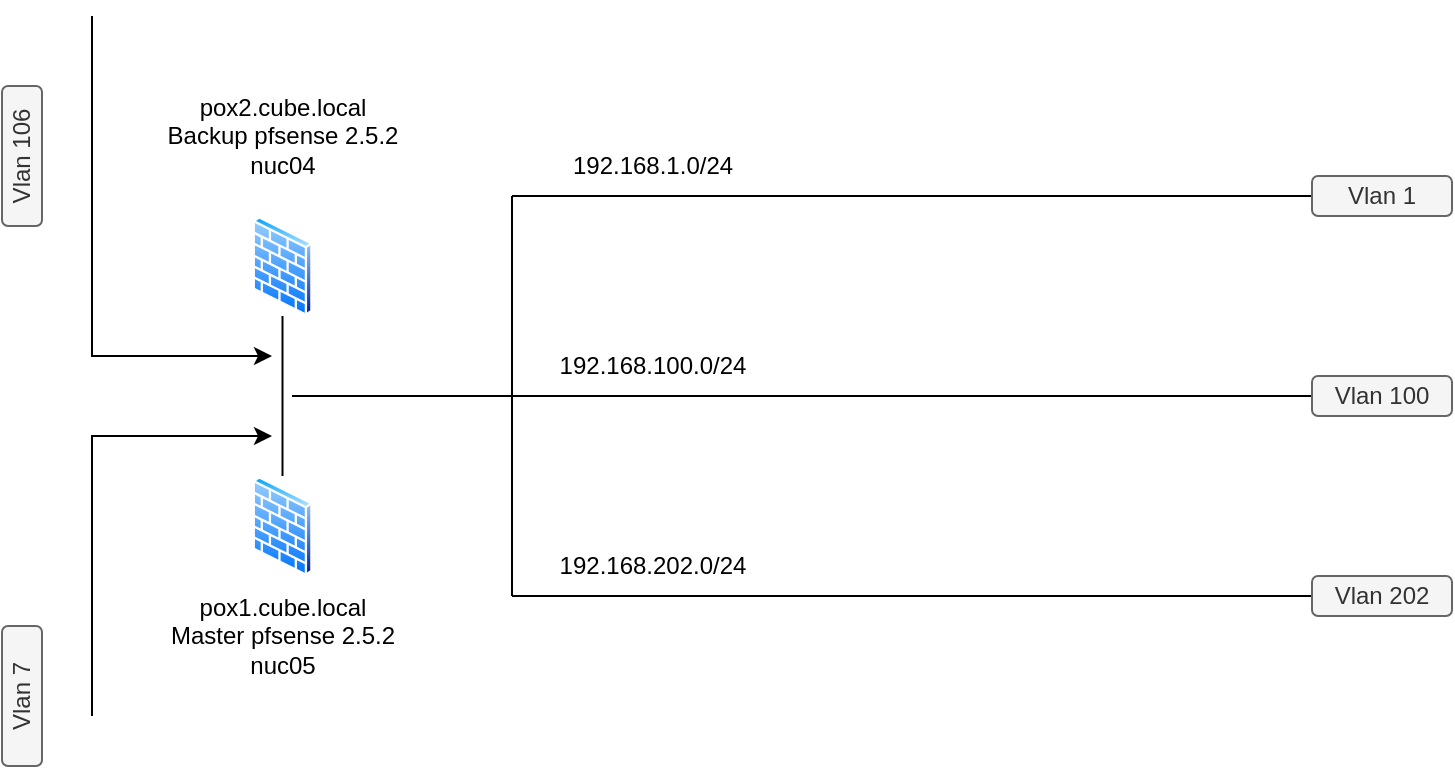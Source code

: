 <mxfile version="26.0.10">
  <diagram name="Page-1" id="4XsgplsU4JQsvvkTDyJq">
    <mxGraphModel dx="1050" dy="565" grid="1" gridSize="10" guides="1" tooltips="1" connect="1" arrows="1" fold="1" page="1" pageScale="1" pageWidth="827" pageHeight="1169" math="0" shadow="0">
      <root>
        <mxCell id="0" />
        <mxCell id="1" parent="0" />
        <mxCell id="lr8Hqg_oxct5Z8LOXTPq-1" value="" style="image;aspect=fixed;perimeter=ellipsePerimeter;html=1;align=center;shadow=0;dashed=0;spacingTop=3;image=img/lib/active_directory/firewall.svg;" vertex="1" parent="1">
          <mxGeometry x="160" y="170" width="30.5" height="50" as="geometry" />
        </mxCell>
        <mxCell id="lr8Hqg_oxct5Z8LOXTPq-2" value="" style="image;aspect=fixed;perimeter=ellipsePerimeter;html=1;align=center;shadow=0;dashed=0;spacingTop=3;image=img/lib/active_directory/firewall.svg;" vertex="1" parent="1">
          <mxGeometry x="160" y="300" width="30.5" height="50" as="geometry" />
        </mxCell>
        <mxCell id="lr8Hqg_oxct5Z8LOXTPq-7" value="" style="endArrow=none;html=1;rounded=0;exitX=0.5;exitY=0;exitDx=0;exitDy=0;entryX=0.5;entryY=1;entryDx=0;entryDy=0;" edge="1" parent="1" source="lr8Hqg_oxct5Z8LOXTPq-2" target="lr8Hqg_oxct5Z8LOXTPq-1">
          <mxGeometry width="50" height="50" relative="1" as="geometry">
            <mxPoint x="390" y="320" as="sourcePoint" />
            <mxPoint x="440" y="270" as="targetPoint" />
          </mxGeometry>
        </mxCell>
        <mxCell id="lr8Hqg_oxct5Z8LOXTPq-8" value="pox1.cube.local&lt;br&gt;Master pfsense 2.5.2&lt;div&gt;nuc05&lt;/div&gt;" style="text;html=1;align=center;verticalAlign=middle;resizable=0;points=[];autosize=1;strokeColor=none;fillColor=none;" vertex="1" parent="1">
          <mxGeometry x="105.25" y="350" width="140" height="60" as="geometry" />
        </mxCell>
        <mxCell id="lr8Hqg_oxct5Z8LOXTPq-9" value="pox2.cube.local&lt;br&gt;Backup pfsense 2.5.2&lt;div&gt;nuc04&lt;/div&gt;" style="text;html=1;align=center;verticalAlign=middle;resizable=0;points=[];autosize=1;strokeColor=none;fillColor=none;" vertex="1" parent="1">
          <mxGeometry x="105.25" y="100" width="140" height="60" as="geometry" />
        </mxCell>
        <mxCell id="lr8Hqg_oxct5Z8LOXTPq-18" value="Vlan 7" style="rounded=1;whiteSpace=wrap;html=1;fillColor=#f5f5f5;strokeColor=#666666;fontColor=#333333;rotation=-90;" vertex="1" parent="1">
          <mxGeometry x="10" y="400" width="70" height="20" as="geometry" />
        </mxCell>
        <mxCell id="lr8Hqg_oxct5Z8LOXTPq-21" value="" style="endArrow=classic;html=1;rounded=0;" edge="1" parent="1">
          <mxGeometry width="50" height="50" relative="1" as="geometry">
            <mxPoint x="80" y="420" as="sourcePoint" />
            <mxPoint x="170" y="280" as="targetPoint" />
            <Array as="points">
              <mxPoint x="80" y="280" />
            </Array>
          </mxGeometry>
        </mxCell>
        <mxCell id="lr8Hqg_oxct5Z8LOXTPq-22" value="" style="endArrow=none;html=1;rounded=0;" edge="1" parent="1">
          <mxGeometry width="50" height="50" relative="1" as="geometry">
            <mxPoint x="180" y="260" as="sourcePoint" />
            <mxPoint x="290" y="260" as="targetPoint" />
          </mxGeometry>
        </mxCell>
        <mxCell id="lr8Hqg_oxct5Z8LOXTPq-24" value="Vlan 106" style="rounded=1;whiteSpace=wrap;html=1;fillColor=#f5f5f5;strokeColor=#666666;fontColor=#333333;rotation=-90;" vertex="1" parent="1">
          <mxGeometry x="10" y="130" width="70" height="20" as="geometry" />
        </mxCell>
        <mxCell id="lr8Hqg_oxct5Z8LOXTPq-25" value="" style="endArrow=classic;html=1;rounded=0;" edge="1" parent="1">
          <mxGeometry width="50" height="50" relative="1" as="geometry">
            <mxPoint x="80" y="70" as="sourcePoint" />
            <mxPoint x="170" y="240" as="targetPoint" />
            <Array as="points">
              <mxPoint x="80" y="240" />
            </Array>
          </mxGeometry>
        </mxCell>
        <mxCell id="lr8Hqg_oxct5Z8LOXTPq-26" value="" style="endArrow=none;html=1;rounded=0;" edge="1" parent="1">
          <mxGeometry width="50" height="50" relative="1" as="geometry">
            <mxPoint x="290" y="360" as="sourcePoint" />
            <mxPoint x="290" y="160" as="targetPoint" />
          </mxGeometry>
        </mxCell>
        <mxCell id="lr8Hqg_oxct5Z8LOXTPq-28" value="" style="endArrow=none;html=1;rounded=0;entryX=0;entryY=0.5;entryDx=0;entryDy=0;" edge="1" parent="1" target="lr8Hqg_oxct5Z8LOXTPq-31">
          <mxGeometry width="50" height="50" relative="1" as="geometry">
            <mxPoint x="290" y="160" as="sourcePoint" />
            <mxPoint x="720" y="160" as="targetPoint" />
          </mxGeometry>
        </mxCell>
        <mxCell id="lr8Hqg_oxct5Z8LOXTPq-29" value="" style="endArrow=none;html=1;rounded=0;entryX=0;entryY=0.5;entryDx=0;entryDy=0;" edge="1" parent="1" target="lr8Hqg_oxct5Z8LOXTPq-32">
          <mxGeometry width="50" height="50" relative="1" as="geometry">
            <mxPoint x="290" y="260" as="sourcePoint" />
            <mxPoint x="700" y="260" as="targetPoint" />
          </mxGeometry>
        </mxCell>
        <mxCell id="lr8Hqg_oxct5Z8LOXTPq-30" value="" style="endArrow=none;html=1;rounded=0;entryX=0;entryY=0.5;entryDx=0;entryDy=0;" edge="1" parent="1" target="lr8Hqg_oxct5Z8LOXTPq-33">
          <mxGeometry width="50" height="50" relative="1" as="geometry">
            <mxPoint x="290" y="360" as="sourcePoint" />
            <mxPoint x="680" y="360" as="targetPoint" />
          </mxGeometry>
        </mxCell>
        <mxCell id="lr8Hqg_oxct5Z8LOXTPq-31" value="Vlan 1" style="rounded=1;whiteSpace=wrap;html=1;fillColor=#f5f5f5;strokeColor=#666666;fontColor=#333333;rotation=0;" vertex="1" parent="1">
          <mxGeometry x="690" y="150" width="70" height="20" as="geometry" />
        </mxCell>
        <mxCell id="lr8Hqg_oxct5Z8LOXTPq-32" value="Vlan 100" style="rounded=1;whiteSpace=wrap;html=1;fillColor=#f5f5f5;strokeColor=#666666;fontColor=#333333;rotation=0;" vertex="1" parent="1">
          <mxGeometry x="690" y="250" width="70" height="20" as="geometry" />
        </mxCell>
        <mxCell id="lr8Hqg_oxct5Z8LOXTPq-33" value="Vlan 202" style="rounded=1;whiteSpace=wrap;html=1;fillColor=#f5f5f5;strokeColor=#666666;fontColor=#333333;rotation=0;" vertex="1" parent="1">
          <mxGeometry x="690" y="350" width="70" height="20" as="geometry" />
        </mxCell>
        <mxCell id="lr8Hqg_oxct5Z8LOXTPq-34" value="192.168.1.0/24" style="text;html=1;align=center;verticalAlign=middle;resizable=0;points=[];autosize=1;strokeColor=none;fillColor=none;" vertex="1" parent="1">
          <mxGeometry x="310" y="130" width="100" height="30" as="geometry" />
        </mxCell>
        <mxCell id="lr8Hqg_oxct5Z8LOXTPq-35" value="192.168.100.0/24" style="text;html=1;align=center;verticalAlign=middle;resizable=0;points=[];autosize=1;strokeColor=none;fillColor=none;" vertex="1" parent="1">
          <mxGeometry x="300" y="230" width="120" height="30" as="geometry" />
        </mxCell>
        <mxCell id="lr8Hqg_oxct5Z8LOXTPq-36" value="192.168.202.0/24" style="text;html=1;align=center;verticalAlign=middle;resizable=0;points=[];autosize=1;strokeColor=none;fillColor=none;" vertex="1" parent="1">
          <mxGeometry x="300" y="330" width="120" height="30" as="geometry" />
        </mxCell>
      </root>
    </mxGraphModel>
  </diagram>
</mxfile>

